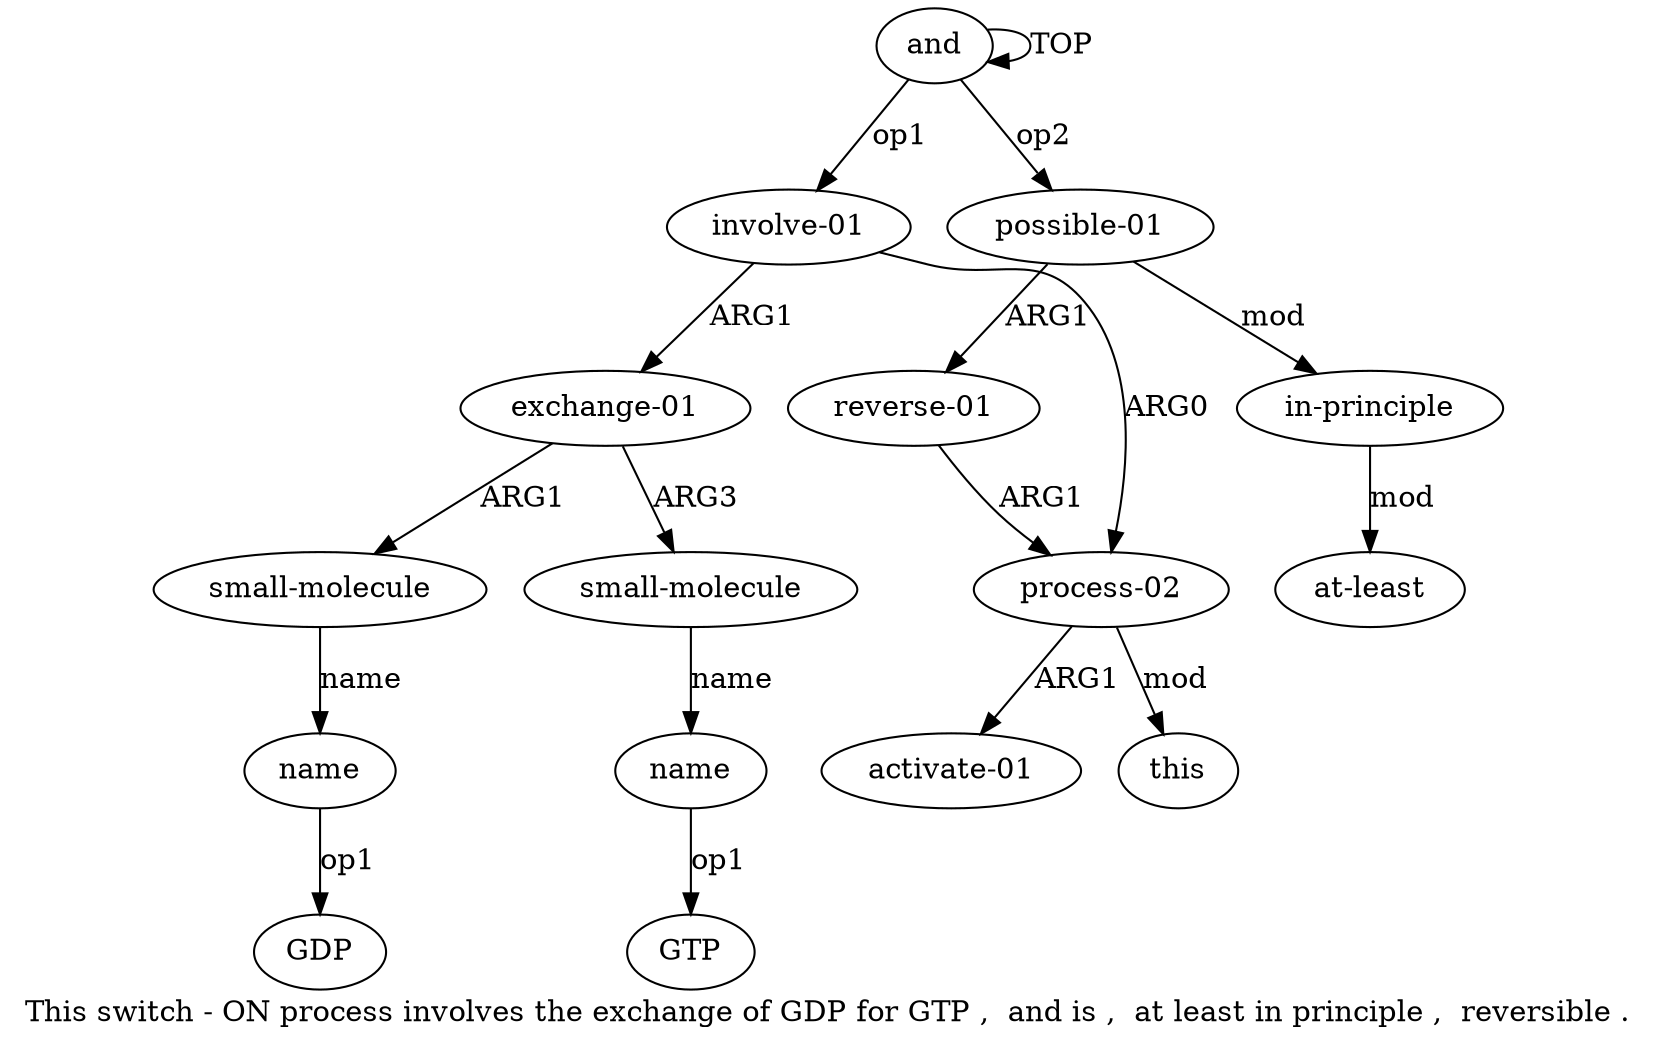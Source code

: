 digraph  {
	graph [label="This switch - ON process involves the exchange of GDP for GTP ,  and is ,  at least in principle ,  reversible ."];
	node [label="\N"];
	"a7 GDP"	 [color=black,
		gold_ind=-1,
		gold_label=GDP,
		label=GDP,
		test_ind=-1,
		test_label=GDP];
	a11	 [color=black,
		gold_ind=11,
		gold_label="reverse-01",
		label="reverse-01",
		test_ind=11,
		test_label="reverse-01"];
	a2	 [color=black,
		gold_ind=2,
		gold_label="process-02",
		label="process-02",
		test_ind=2,
		test_label="process-02"];
	a11 -> a2 [key=0,
	color=black,
	gold_label=ARG1,
	label=ARG1,
	test_label=ARG1];
a10 [color=black,
	gold_ind=10,
	gold_label="possible-01",
	label="possible-01",
	test_ind=10,
	test_label="possible-01"];
a10 -> a11 [key=0,
color=black,
gold_label=ARG1,
label=ARG1,
test_label=ARG1];
a12 [color=black,
gold_ind=12,
gold_label="in-principle",
label="in-principle",
test_ind=12,
test_label="in-principle"];
a10 -> a12 [key=0,
color=black,
gold_label=mod,
label=mod,
test_label=mod];
a13 [color=black,
gold_ind=13,
gold_label="at-least",
label="at-least",
test_ind=13,
test_label="at-least"];
a12 -> a13 [key=0,
color=black,
gold_label=mod,
label=mod,
test_label=mod];
"a9 GTP" [color=black,
gold_ind=-1,
gold_label=GTP,
label=GTP,
test_ind=-1,
test_label=GTP];
a1 [color=black,
gold_ind=1,
gold_label="involve-01",
label="involve-01",
test_ind=1,
test_label="involve-01"];
a1 -> a2 [key=0,
color=black,
gold_label=ARG0,
label=ARG0,
test_label=ARG0];
a5 [color=black,
gold_ind=5,
gold_label="exchange-01",
label="exchange-01",
test_ind=5,
test_label="exchange-01"];
a1 -> a5 [key=0,
color=black,
gold_label=ARG1,
label=ARG1,
test_label=ARG1];
a0 [color=black,
gold_ind=0,
gold_label=and,
label=and,
test_ind=0,
test_label=and];
a0 -> a10 [key=0,
color=black,
gold_label=op2,
label=op2,
test_label=op2];
a0 -> a1 [key=0,
color=black,
gold_label=op1,
label=op1,
test_label=op1];
a0 -> a0 [key=0,
color=black,
gold_label=TOP,
label=TOP,
test_label=TOP];
a3 [color=black,
gold_ind=3,
gold_label="activate-01",
label="activate-01",
test_ind=3,
test_label="activate-01"];
a2 -> a3 [key=0,
color=black,
gold_label=ARG1,
label=ARG1,
test_label=ARG1];
a4 [color=black,
gold_ind=4,
gold_label=this,
label=this,
test_ind=4,
test_label=this];
a2 -> a4 [key=0,
color=black,
gold_label=mod,
label=mod,
test_label=mod];
a6 [color=black,
gold_ind=6,
gold_label="small-molecule",
label="small-molecule",
test_ind=6,
test_label="small-molecule"];
a5 -> a6 [key=0,
color=black,
gold_label=ARG1,
label=ARG1,
test_label=ARG1];
a8 [color=black,
gold_ind=8,
gold_label="small-molecule",
label="small-molecule",
test_ind=8,
test_label="small-molecule"];
a5 -> a8 [key=0,
color=black,
gold_label=ARG3,
label=ARG3,
test_label=ARG3];
a7 [color=black,
gold_ind=7,
gold_label=name,
label=name,
test_ind=7,
test_label=name];
a7 -> "a7 GDP" [key=0,
color=black,
gold_label=op1,
label=op1,
test_label=op1];
a6 -> a7 [key=0,
color=black,
gold_label=name,
label=name,
test_label=name];
a9 [color=black,
gold_ind=9,
gold_label=name,
label=name,
test_ind=9,
test_label=name];
a9 -> "a9 GTP" [key=0,
color=black,
gold_label=op1,
label=op1,
test_label=op1];
a8 -> a9 [key=0,
color=black,
gold_label=name,
label=name,
test_label=name];
}
